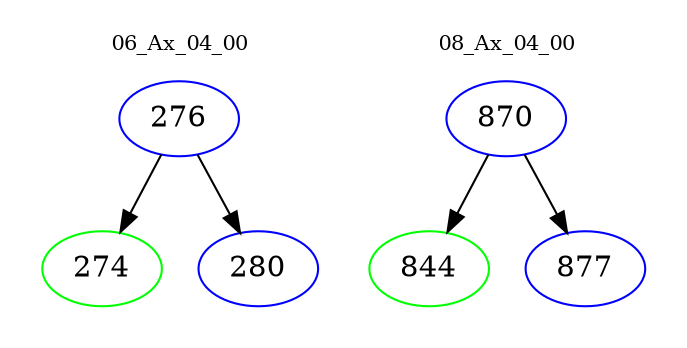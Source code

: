 digraph{
subgraph cluster_0 {
color = white
label = "06_Ax_04_00";
fontsize=10;
T0_276 [label="276", color="blue"]
T0_276 -> T0_274 [color="black"]
T0_274 [label="274", color="green"]
T0_276 -> T0_280 [color="black"]
T0_280 [label="280", color="blue"]
}
subgraph cluster_1 {
color = white
label = "08_Ax_04_00";
fontsize=10;
T1_870 [label="870", color="blue"]
T1_870 -> T1_844 [color="black"]
T1_844 [label="844", color="green"]
T1_870 -> T1_877 [color="black"]
T1_877 [label="877", color="blue"]
}
}
